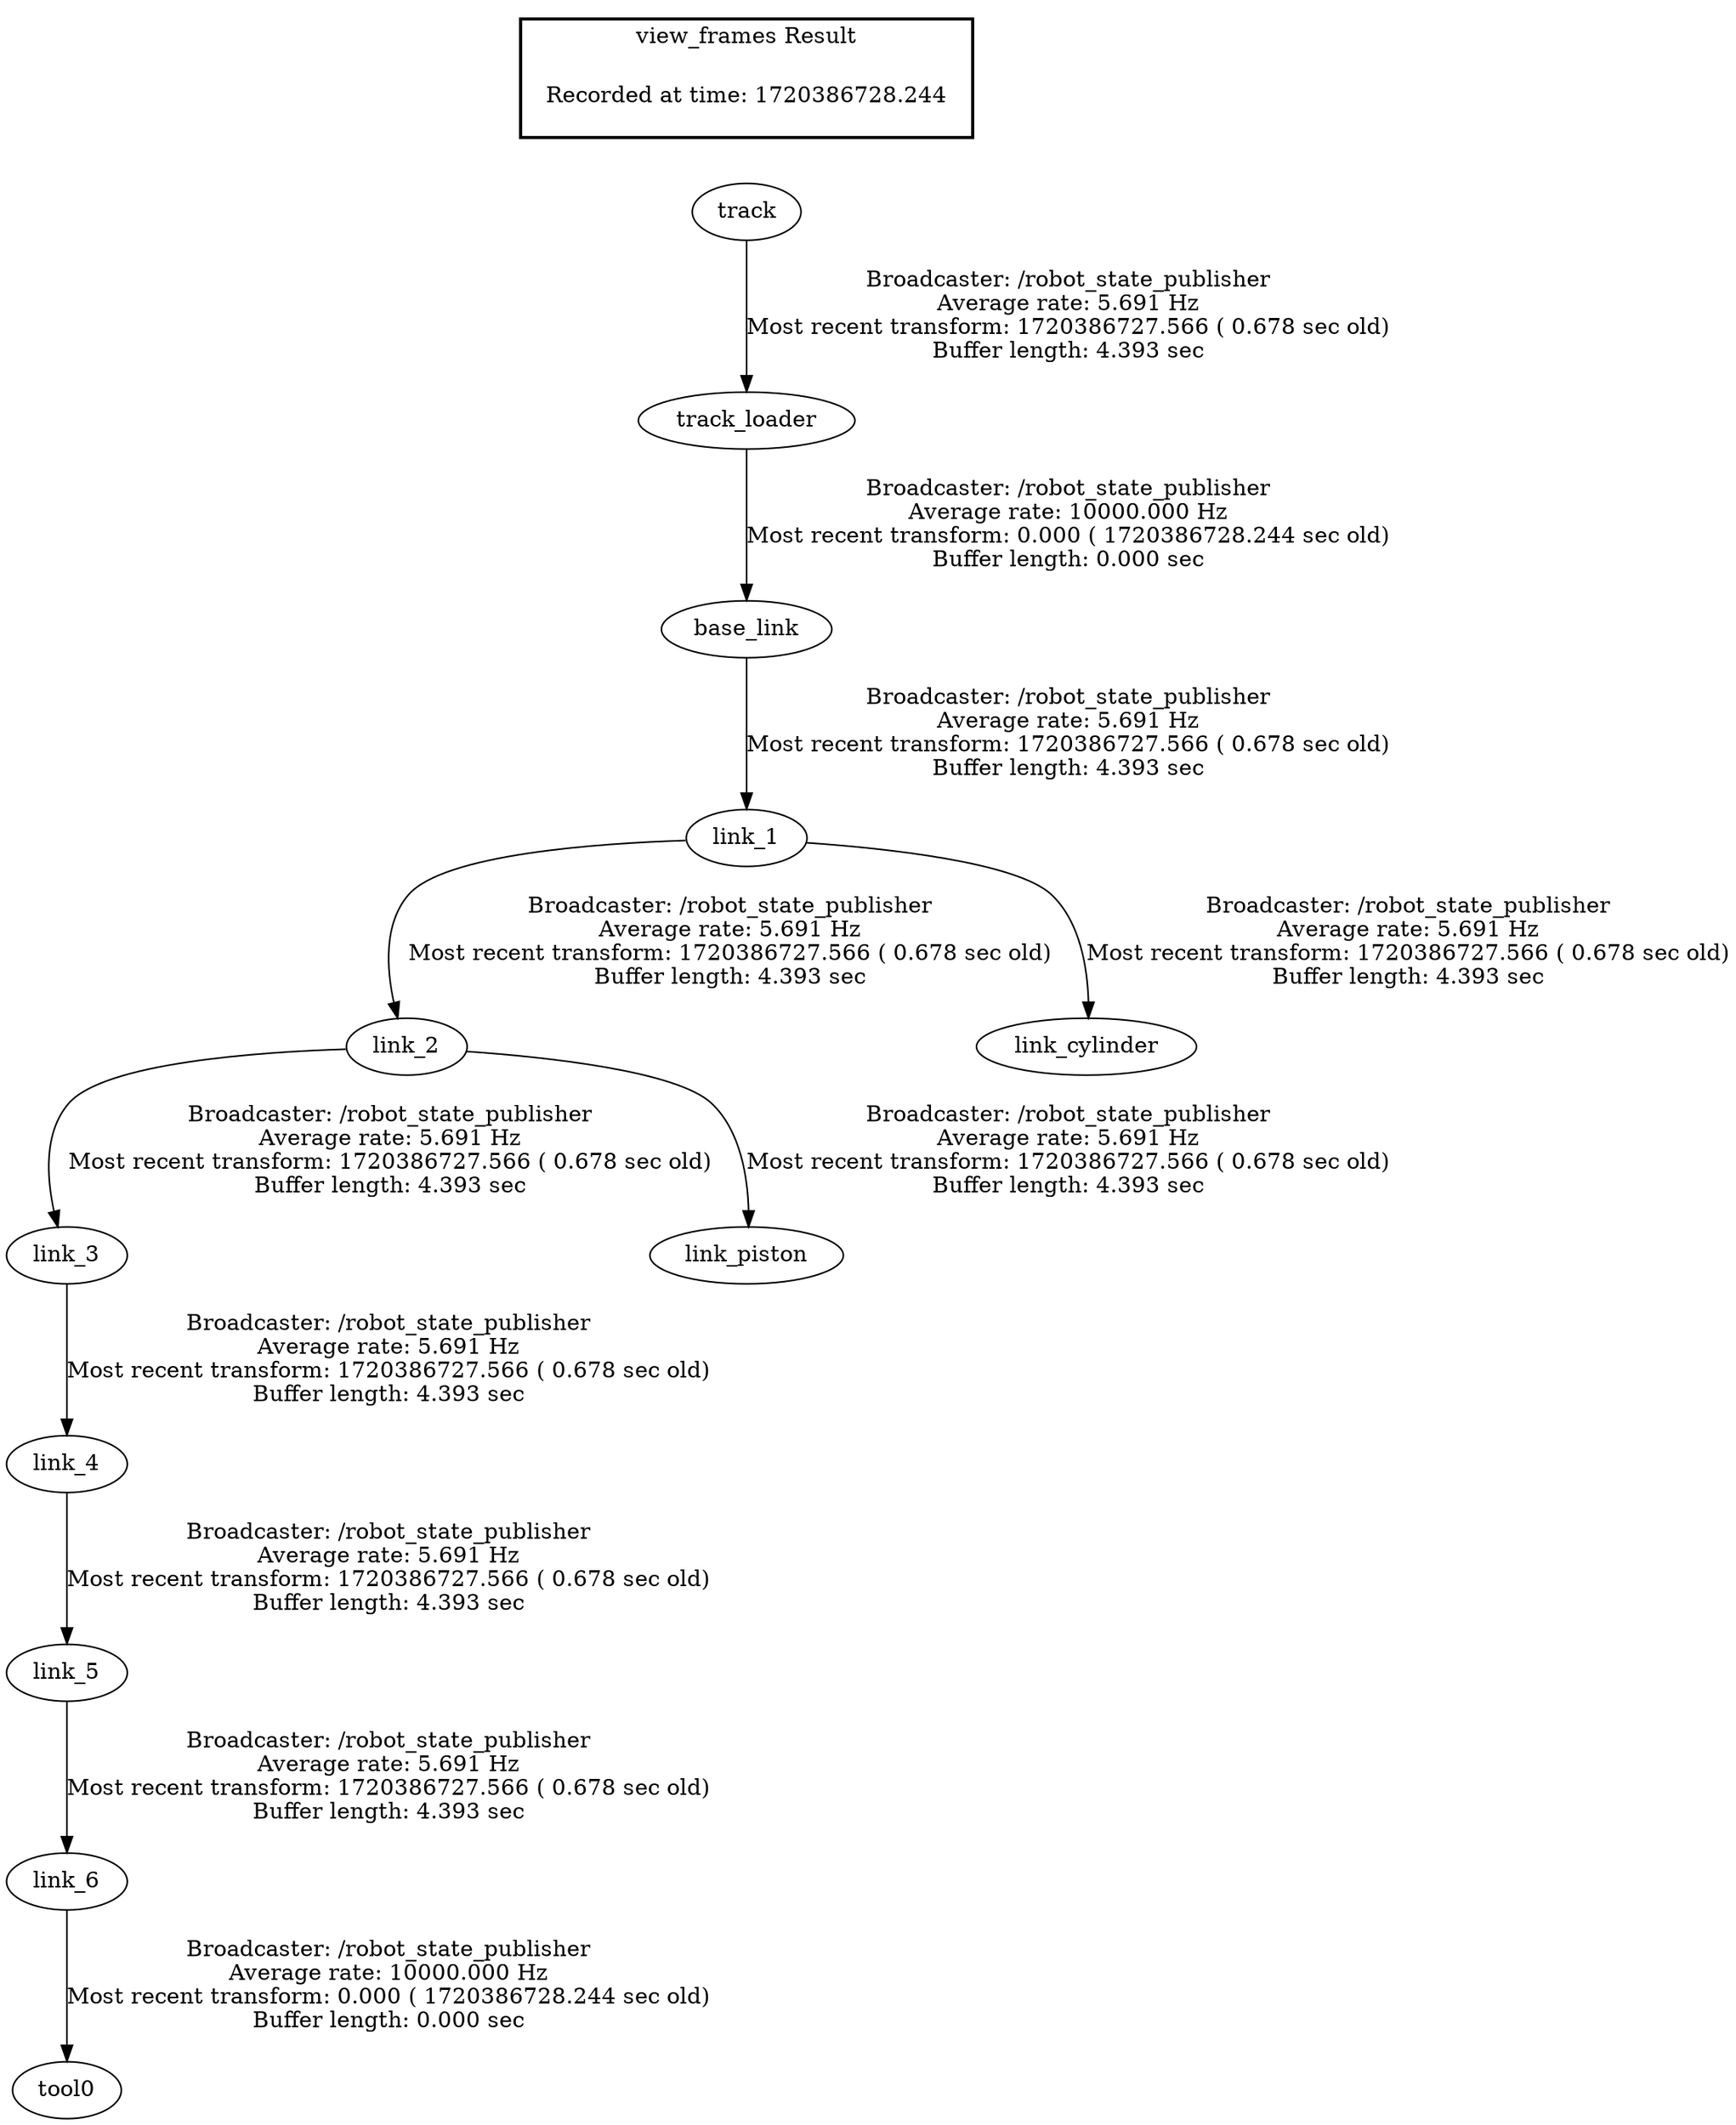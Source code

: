 digraph G {
"link_6" -> "tool0"[label="Broadcaster: /robot_state_publisher\nAverage rate: 10000.000 Hz\nMost recent transform: 0.000 ( 1720386728.244 sec old)\nBuffer length: 0.000 sec\n"];
"link_5" -> "link_6"[label="Broadcaster: /robot_state_publisher\nAverage rate: 5.691 Hz\nMost recent transform: 1720386727.566 ( 0.678 sec old)\nBuffer length: 4.393 sec\n"];
"track_loader" -> "base_link"[label="Broadcaster: /robot_state_publisher\nAverage rate: 10000.000 Hz\nMost recent transform: 0.000 ( 1720386728.244 sec old)\nBuffer length: 0.000 sec\n"];
"track" -> "track_loader"[label="Broadcaster: /robot_state_publisher\nAverage rate: 5.691 Hz\nMost recent transform: 1720386727.566 ( 0.678 sec old)\nBuffer length: 4.393 sec\n"];
"base_link" -> "link_1"[label="Broadcaster: /robot_state_publisher\nAverage rate: 5.691 Hz\nMost recent transform: 1720386727.566 ( 0.678 sec old)\nBuffer length: 4.393 sec\n"];
"link_1" -> "link_2"[label="Broadcaster: /robot_state_publisher\nAverage rate: 5.691 Hz\nMost recent transform: 1720386727.566 ( 0.678 sec old)\nBuffer length: 4.393 sec\n"];
"link_2" -> "link_3"[label="Broadcaster: /robot_state_publisher\nAverage rate: 5.691 Hz\nMost recent transform: 1720386727.566 ( 0.678 sec old)\nBuffer length: 4.393 sec\n"];
"link_3" -> "link_4"[label="Broadcaster: /robot_state_publisher\nAverage rate: 5.691 Hz\nMost recent transform: 1720386727.566 ( 0.678 sec old)\nBuffer length: 4.393 sec\n"];
"link_4" -> "link_5"[label="Broadcaster: /robot_state_publisher\nAverage rate: 5.691 Hz\nMost recent transform: 1720386727.566 ( 0.678 sec old)\nBuffer length: 4.393 sec\n"];
"link_1" -> "link_cylinder"[label="Broadcaster: /robot_state_publisher\nAverage rate: 5.691 Hz\nMost recent transform: 1720386727.566 ( 0.678 sec old)\nBuffer length: 4.393 sec\n"];
"link_2" -> "link_piston"[label="Broadcaster: /robot_state_publisher\nAverage rate: 5.691 Hz\nMost recent transform: 1720386727.566 ( 0.678 sec old)\nBuffer length: 4.393 sec\n"];
edge [style=invis];
 subgraph cluster_legend { style=bold; color=black; label ="view_frames Result";
"Recorded at time: 1720386728.244"[ shape=plaintext ] ;
 }->"track";
}